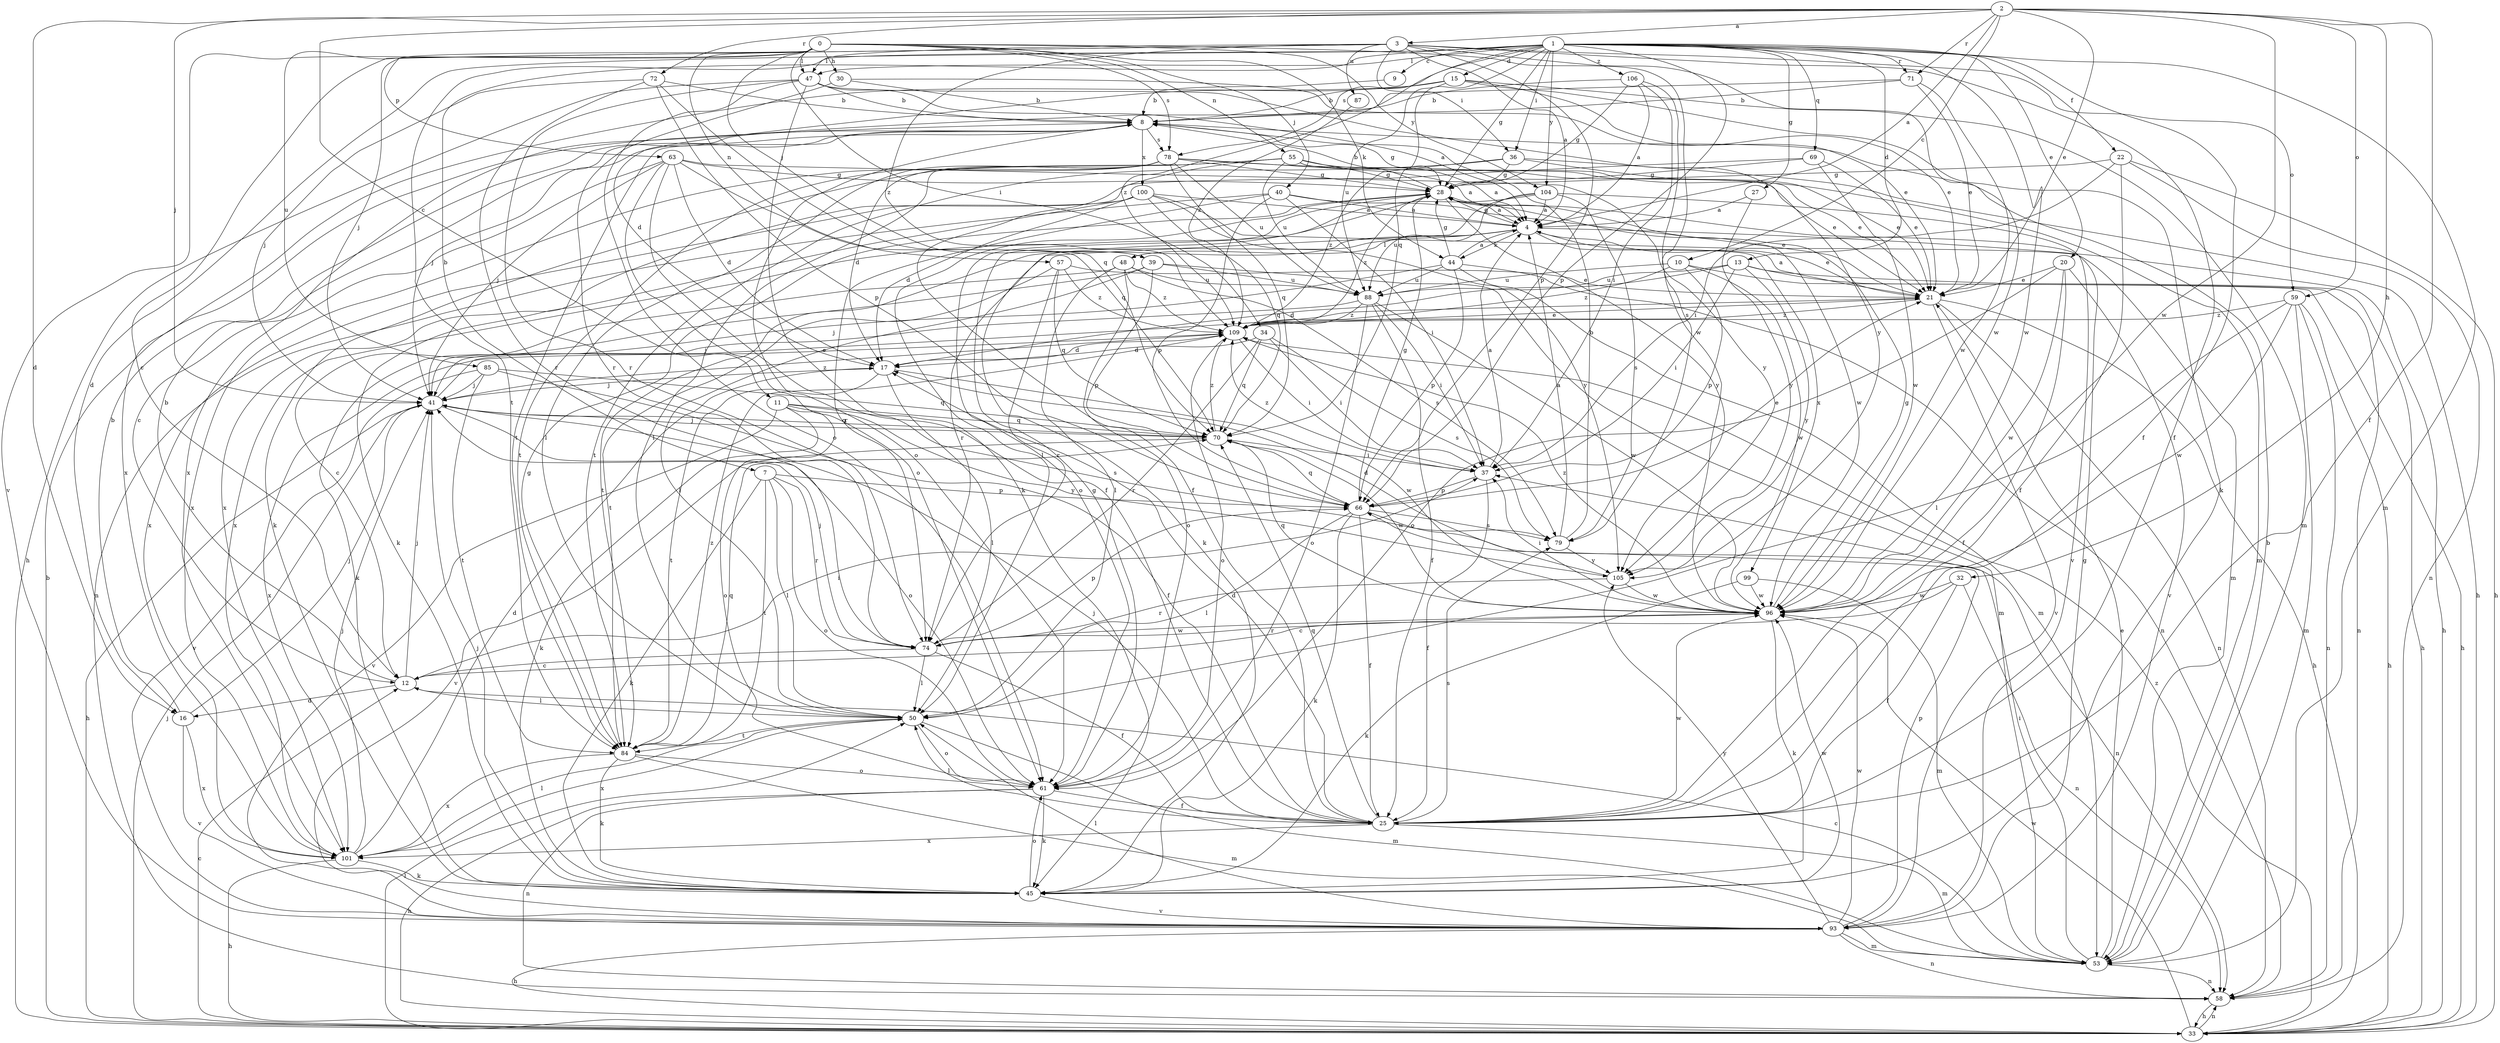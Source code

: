 strict digraph  {
0;
1;
2;
3;
4;
7;
8;
9;
10;
11;
12;
13;
15;
16;
17;
20;
21;
22;
25;
27;
28;
30;
32;
33;
34;
36;
37;
39;
40;
41;
44;
45;
47;
48;
50;
53;
55;
57;
58;
59;
61;
63;
66;
69;
70;
71;
72;
74;
78;
79;
84;
85;
87;
88;
93;
96;
99;
100;
101;
104;
105;
106;
109;
0 -> 30  [label=h];
0 -> 34  [label=i];
0 -> 39  [label=j];
0 -> 40  [label=j];
0 -> 44  [label=k];
0 -> 47  [label=l];
0 -> 55  [label=n];
0 -> 57  [label=n];
0 -> 63  [label=p];
0 -> 78  [label=s];
0 -> 85  [label=u];
0 -> 93  [label=v];
0 -> 96  [label=w];
0 -> 104  [label=y];
1 -> 7  [label=b];
1 -> 9  [label=c];
1 -> 13  [label=d];
1 -> 15  [label=d];
1 -> 16  [label=d];
1 -> 20  [label=e];
1 -> 22  [label=f];
1 -> 25  [label=f];
1 -> 27  [label=g];
1 -> 28  [label=g];
1 -> 36  [label=i];
1 -> 47  [label=l];
1 -> 53  [label=m];
1 -> 66  [label=p];
1 -> 69  [label=q];
1 -> 70  [label=q];
1 -> 71  [label=r];
1 -> 78  [label=s];
1 -> 84  [label=t];
1 -> 96  [label=w];
1 -> 104  [label=y];
1 -> 106  [label=z];
1 -> 109  [label=z];
2 -> 3  [label=a];
2 -> 4  [label=a];
2 -> 10  [label=c];
2 -> 11  [label=c];
2 -> 16  [label=d];
2 -> 21  [label=e];
2 -> 25  [label=f];
2 -> 32  [label=h];
2 -> 41  [label=j];
2 -> 59  [label=o];
2 -> 71  [label=r];
2 -> 72  [label=r];
2 -> 96  [label=w];
3 -> 4  [label=a];
3 -> 12  [label=c];
3 -> 25  [label=f];
3 -> 36  [label=i];
3 -> 41  [label=j];
3 -> 47  [label=l];
3 -> 59  [label=o];
3 -> 66  [label=p];
3 -> 87  [label=u];
3 -> 96  [label=w];
3 -> 109  [label=z];
4 -> 21  [label=e];
4 -> 28  [label=g];
4 -> 33  [label=h];
4 -> 44  [label=k];
4 -> 48  [label=l];
4 -> 74  [label=r];
4 -> 84  [label=t];
4 -> 99  [label=x];
7 -> 45  [label=k];
7 -> 50  [label=l];
7 -> 61  [label=o];
7 -> 66  [label=p];
7 -> 74  [label=r];
7 -> 84  [label=t];
8 -> 28  [label=g];
8 -> 41  [label=j];
8 -> 61  [label=o];
8 -> 78  [label=s];
8 -> 84  [label=t];
8 -> 100  [label=x];
9 -> 8  [label=b];
10 -> 33  [label=h];
10 -> 66  [label=p];
10 -> 88  [label=u];
10 -> 96  [label=w];
10 -> 109  [label=z];
11 -> 45  [label=k];
11 -> 61  [label=o];
11 -> 70  [label=q];
11 -> 79  [label=s];
11 -> 93  [label=v];
11 -> 105  [label=y];
12 -> 8  [label=b];
12 -> 16  [label=d];
12 -> 37  [label=i];
12 -> 41  [label=j];
12 -> 50  [label=l];
13 -> 17  [label=d];
13 -> 33  [label=h];
13 -> 37  [label=i];
13 -> 58  [label=n];
13 -> 88  [label=u];
13 -> 105  [label=y];
15 -> 8  [label=b];
15 -> 17  [label=d];
15 -> 21  [label=e];
15 -> 45  [label=k];
15 -> 53  [label=m];
15 -> 88  [label=u];
15 -> 101  [label=x];
16 -> 8  [label=b];
16 -> 41  [label=j];
16 -> 93  [label=v];
16 -> 101  [label=x];
17 -> 41  [label=j];
17 -> 50  [label=l];
17 -> 84  [label=t];
17 -> 96  [label=w];
20 -> 21  [label=e];
20 -> 25  [label=f];
20 -> 61  [label=o];
20 -> 93  [label=v];
20 -> 96  [label=w];
21 -> 4  [label=a];
21 -> 33  [label=h];
21 -> 58  [label=n];
21 -> 93  [label=v];
21 -> 109  [label=z];
22 -> 25  [label=f];
22 -> 28  [label=g];
22 -> 33  [label=h];
22 -> 37  [label=i];
22 -> 58  [label=n];
25 -> 17  [label=d];
25 -> 41  [label=j];
25 -> 50  [label=l];
25 -> 53  [label=m];
25 -> 70  [label=q];
25 -> 79  [label=s];
25 -> 96  [label=w];
25 -> 101  [label=x];
27 -> 4  [label=a];
27 -> 105  [label=y];
28 -> 4  [label=a];
28 -> 8  [label=b];
28 -> 50  [label=l];
28 -> 61  [label=o];
28 -> 96  [label=w];
28 -> 105  [label=y];
28 -> 109  [label=z];
30 -> 8  [label=b];
30 -> 21  [label=e];
30 -> 74  [label=r];
32 -> 12  [label=c];
32 -> 25  [label=f];
32 -> 58  [label=n];
32 -> 96  [label=w];
33 -> 8  [label=b];
33 -> 12  [label=c];
33 -> 41  [label=j];
33 -> 50  [label=l];
33 -> 58  [label=n];
33 -> 96  [label=w];
33 -> 109  [label=z];
34 -> 17  [label=d];
34 -> 37  [label=i];
34 -> 70  [label=q];
34 -> 74  [label=r];
34 -> 79  [label=s];
36 -> 21  [label=e];
36 -> 28  [label=g];
36 -> 33  [label=h];
36 -> 84  [label=t];
36 -> 109  [label=z];
37 -> 4  [label=a];
37 -> 25  [label=f];
37 -> 66  [label=p];
37 -> 109  [label=z];
39 -> 45  [label=k];
39 -> 50  [label=l];
39 -> 53  [label=m];
39 -> 66  [label=p];
39 -> 88  [label=u];
40 -> 4  [label=a];
40 -> 21  [label=e];
40 -> 37  [label=i];
40 -> 58  [label=n];
40 -> 66  [label=p];
40 -> 74  [label=r];
41 -> 21  [label=e];
41 -> 33  [label=h];
41 -> 61  [label=o];
41 -> 70  [label=q];
41 -> 109  [label=z];
44 -> 4  [label=a];
44 -> 28  [label=g];
44 -> 41  [label=j];
44 -> 53  [label=m];
44 -> 58  [label=n];
44 -> 66  [label=p];
44 -> 88  [label=u];
45 -> 41  [label=j];
45 -> 61  [label=o];
45 -> 93  [label=v];
45 -> 96  [label=w];
47 -> 4  [label=a];
47 -> 8  [label=b];
47 -> 33  [label=h];
47 -> 45  [label=k];
47 -> 61  [label=o];
47 -> 74  [label=r];
47 -> 105  [label=y];
48 -> 12  [label=c];
48 -> 50  [label=l];
48 -> 61  [label=o];
48 -> 79  [label=s];
48 -> 88  [label=u];
48 -> 109  [label=z];
50 -> 53  [label=m];
50 -> 61  [label=o];
50 -> 84  [label=t];
50 -> 101  [label=x];
53 -> 8  [label=b];
53 -> 12  [label=c];
53 -> 21  [label=e];
53 -> 37  [label=i];
53 -> 58  [label=n];
55 -> 4  [label=a];
55 -> 21  [label=e];
55 -> 25  [label=f];
55 -> 28  [label=g];
55 -> 45  [label=k];
55 -> 50  [label=l];
55 -> 53  [label=m];
55 -> 88  [label=u];
57 -> 21  [label=e];
57 -> 70  [label=q];
57 -> 74  [label=r];
57 -> 84  [label=t];
57 -> 109  [label=z];
58 -> 33  [label=h];
59 -> 33  [label=h];
59 -> 50  [label=l];
59 -> 53  [label=m];
59 -> 58  [label=n];
59 -> 96  [label=w];
59 -> 109  [label=z];
61 -> 25  [label=f];
61 -> 28  [label=g];
61 -> 33  [label=h];
61 -> 45  [label=k];
61 -> 58  [label=n];
63 -> 12  [label=c];
63 -> 17  [label=d];
63 -> 25  [label=f];
63 -> 28  [label=g];
63 -> 41  [label=j];
63 -> 61  [label=o];
63 -> 70  [label=q];
63 -> 105  [label=y];
66 -> 21  [label=e];
66 -> 25  [label=f];
66 -> 28  [label=g];
66 -> 45  [label=k];
66 -> 50  [label=l];
66 -> 58  [label=n];
66 -> 70  [label=q];
66 -> 79  [label=s];
69 -> 21  [label=e];
69 -> 28  [label=g];
69 -> 96  [label=w];
69 -> 101  [label=x];
70 -> 37  [label=i];
70 -> 41  [label=j];
70 -> 93  [label=v];
70 -> 96  [label=w];
70 -> 109  [label=z];
71 -> 8  [label=b];
71 -> 21  [label=e];
71 -> 96  [label=w];
71 -> 101  [label=x];
72 -> 8  [label=b];
72 -> 41  [label=j];
72 -> 66  [label=p];
72 -> 70  [label=q];
72 -> 74  [label=r];
74 -> 12  [label=c];
74 -> 25  [label=f];
74 -> 41  [label=j];
74 -> 50  [label=l];
74 -> 66  [label=p];
74 -> 96  [label=w];
78 -> 4  [label=a];
78 -> 17  [label=d];
78 -> 21  [label=e];
78 -> 28  [label=g];
78 -> 50  [label=l];
78 -> 70  [label=q];
78 -> 84  [label=t];
78 -> 88  [label=u];
78 -> 101  [label=x];
79 -> 4  [label=a];
79 -> 8  [label=b];
79 -> 105  [label=y];
84 -> 28  [label=g];
84 -> 45  [label=k];
84 -> 53  [label=m];
84 -> 61  [label=o];
84 -> 70  [label=q];
84 -> 101  [label=x];
84 -> 109  [label=z];
85 -> 25  [label=f];
85 -> 41  [label=j];
85 -> 70  [label=q];
85 -> 84  [label=t];
85 -> 93  [label=v];
87 -> 109  [label=z];
88 -> 25  [label=f];
88 -> 37  [label=i];
88 -> 41  [label=j];
88 -> 61  [label=o];
88 -> 96  [label=w];
88 -> 109  [label=z];
93 -> 28  [label=g];
93 -> 33  [label=h];
93 -> 50  [label=l];
93 -> 53  [label=m];
93 -> 58  [label=n];
93 -> 66  [label=p];
93 -> 96  [label=w];
93 -> 105  [label=y];
96 -> 28  [label=g];
96 -> 37  [label=i];
96 -> 45  [label=k];
96 -> 70  [label=q];
96 -> 74  [label=r];
96 -> 109  [label=z];
99 -> 45  [label=k];
99 -> 53  [label=m];
99 -> 96  [label=w];
100 -> 4  [label=a];
100 -> 17  [label=d];
100 -> 45  [label=k];
100 -> 53  [label=m];
100 -> 70  [label=q];
100 -> 101  [label=x];
100 -> 105  [label=y];
101 -> 17  [label=d];
101 -> 33  [label=h];
101 -> 41  [label=j];
101 -> 45  [label=k];
101 -> 50  [label=l];
104 -> 4  [label=a];
104 -> 45  [label=k];
104 -> 79  [label=s];
104 -> 88  [label=u];
104 -> 93  [label=v];
104 -> 101  [label=x];
105 -> 17  [label=d];
105 -> 74  [label=r];
105 -> 96  [label=w];
106 -> 4  [label=a];
106 -> 8  [label=b];
106 -> 28  [label=g];
106 -> 37  [label=i];
106 -> 79  [label=s];
109 -> 17  [label=d];
109 -> 21  [label=e];
109 -> 37  [label=i];
109 -> 61  [label=o];
109 -> 101  [label=x];
}
